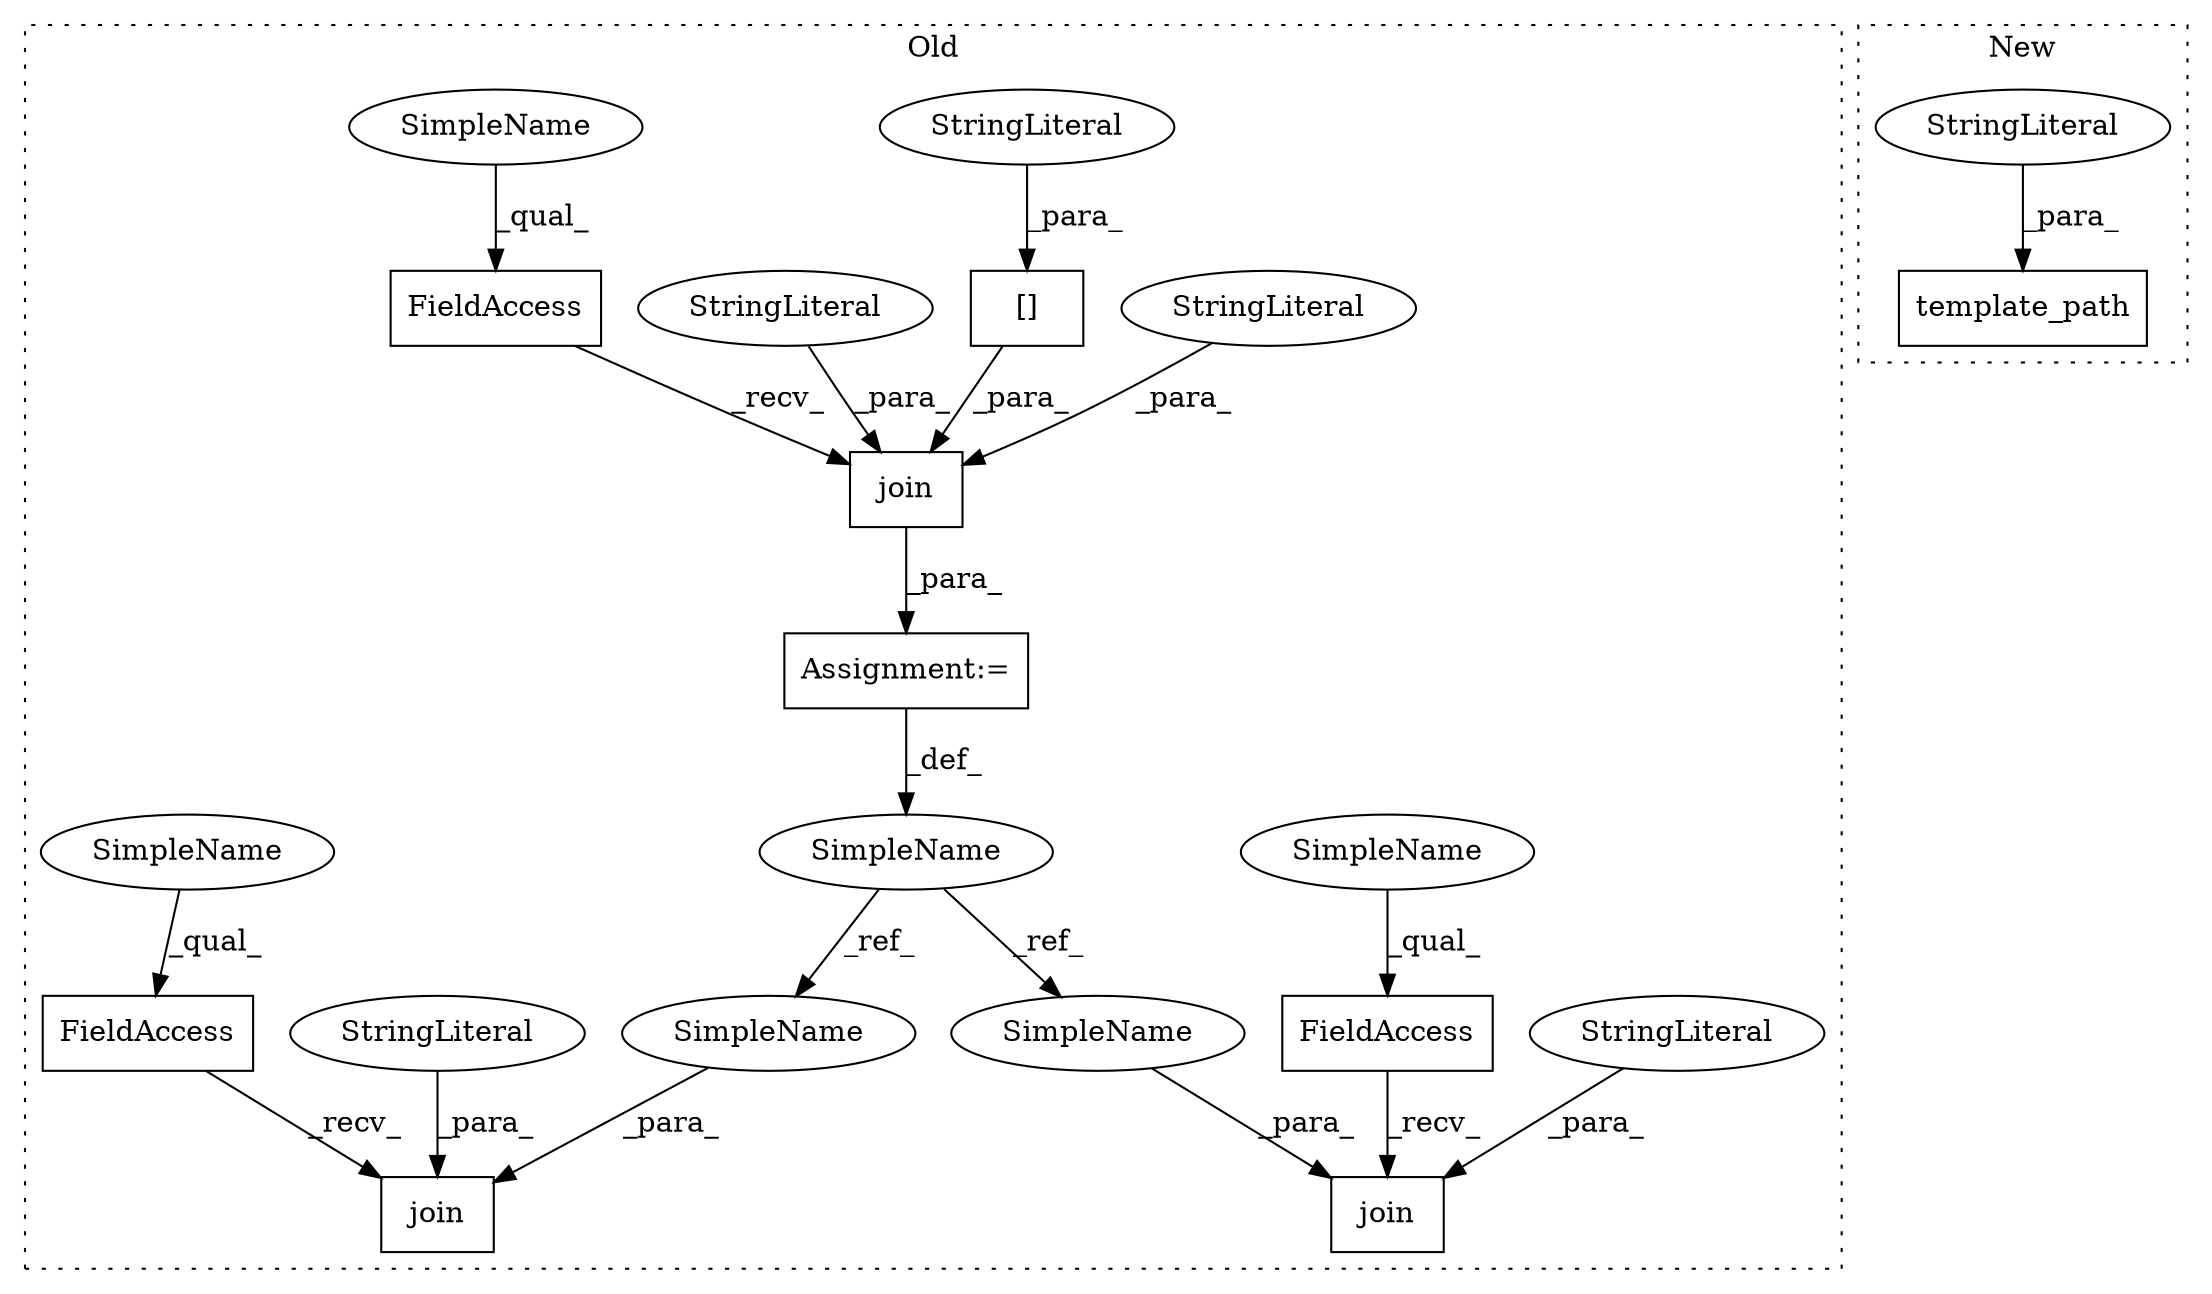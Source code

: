 digraph G {
subgraph cluster0 {
1 [label="join" a="32" s="9699,9740" l="5,1" shape="box"];
3 [label="[]" a="2" s="9704,9720" l="9,1" shape="box"];
4 [label="FieldAccess" a="22" s="9691" l="7" shape="box"];
5 [label="Assignment:=" a="7" s="9690" l="1" shape="box"];
7 [label="StringLiteral" a="45" s="9729" l="11" shape="ellipse"];
8 [label="StringLiteral" a="45" s="9713" l="7" shape="ellipse"];
9 [label="StringLiteral" a="45" s="9722" l="6" shape="ellipse"];
10 [label="FieldAccess" a="22" s="9981" l="7" shape="box"];
11 [label="FieldAccess" a="22" s="10057" l="7" shape="box"];
12 [label="join" a="32" s="10065,10083" l="5,1" shape="box"];
13 [label="SimpleName" a="42" s="9686" l="4" shape="ellipse"];
14 [label="join" a="32" s="9989,10008" l="5,1" shape="box"];
15 [label="StringLiteral" a="45" s="9999" l="9" shape="ellipse"];
16 [label="StringLiteral" a="45" s="10075" l="8" shape="ellipse"];
17 [label="SimpleName" a="42" s="10057" l="2" shape="ellipse"];
18 [label="SimpleName" a="42" s="9691" l="2" shape="ellipse"];
19 [label="SimpleName" a="42" s="9981" l="2" shape="ellipse"];
20 [label="SimpleName" a="42" s="9994" l="4" shape="ellipse"];
21 [label="SimpleName" a="42" s="10070" l="4" shape="ellipse"];
label = "Old";
style="dotted";
}
subgraph cluster1 {
2 [label="template_path" a="32" s="9727,9756" l="14,1" shape="box"];
6 [label="StringLiteral" a="45" s="9741" l="15" shape="ellipse"];
label = "New";
style="dotted";
}
1 -> 5 [label="_para_"];
3 -> 1 [label="_para_"];
4 -> 1 [label="_recv_"];
5 -> 13 [label="_def_"];
6 -> 2 [label="_para_"];
7 -> 1 [label="_para_"];
8 -> 3 [label="_para_"];
9 -> 1 [label="_para_"];
10 -> 14 [label="_recv_"];
11 -> 12 [label="_recv_"];
13 -> 21 [label="_ref_"];
13 -> 20 [label="_ref_"];
15 -> 14 [label="_para_"];
16 -> 12 [label="_para_"];
17 -> 11 [label="_qual_"];
18 -> 4 [label="_qual_"];
19 -> 10 [label="_qual_"];
20 -> 14 [label="_para_"];
21 -> 12 [label="_para_"];
}
